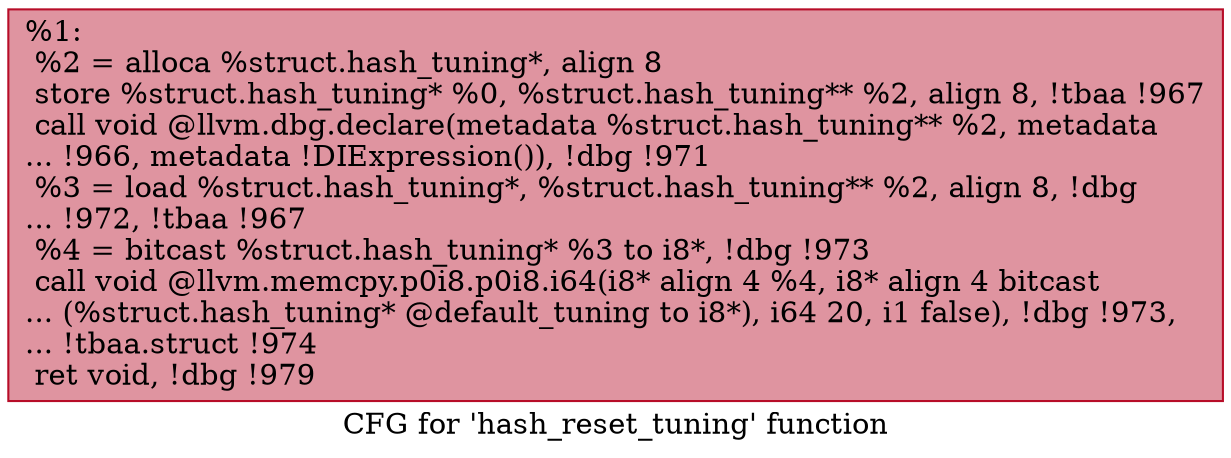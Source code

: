 digraph "CFG for 'hash_reset_tuning' function" {
	label="CFG for 'hash_reset_tuning' function";

	Node0x225f740 [shape=record,color="#b70d28ff", style=filled, fillcolor="#b70d2870",label="{%1:\l  %2 = alloca %struct.hash_tuning*, align 8\l  store %struct.hash_tuning* %0, %struct.hash_tuning** %2, align 8, !tbaa !967\l  call void @llvm.dbg.declare(metadata %struct.hash_tuning** %2, metadata\l... !966, metadata !DIExpression()), !dbg !971\l  %3 = load %struct.hash_tuning*, %struct.hash_tuning** %2, align 8, !dbg\l... !972, !tbaa !967\l  %4 = bitcast %struct.hash_tuning* %3 to i8*, !dbg !973\l  call void @llvm.memcpy.p0i8.p0i8.i64(i8* align 4 %4, i8* align 4 bitcast\l... (%struct.hash_tuning* @default_tuning to i8*), i64 20, i1 false), !dbg !973,\l... !tbaa.struct !974\l  ret void, !dbg !979\l}"];
}
